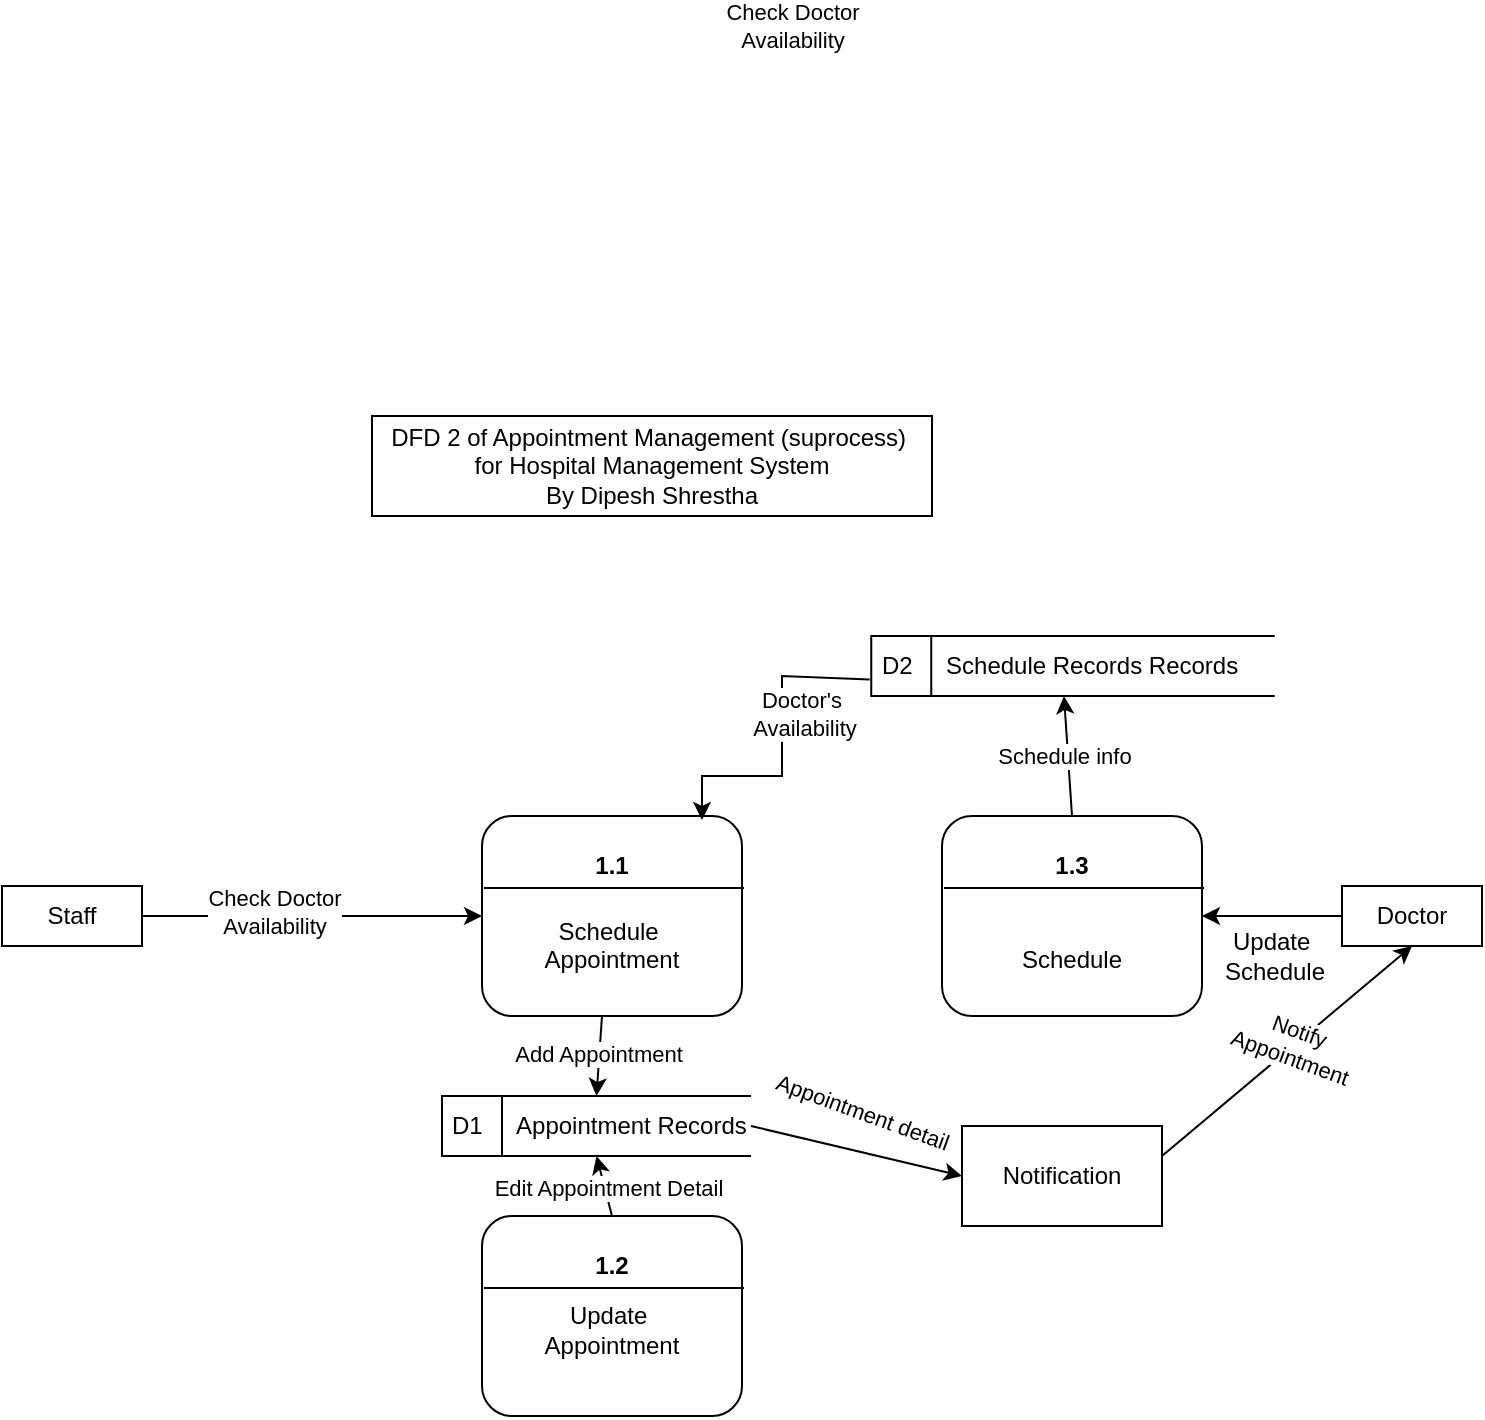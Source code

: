 <mxfile version="24.7.5">
  <diagram name="Page-1" id="kwjhAU2NfMLqYzPBk062">
    <mxGraphModel dx="802" dy="2043" grid="1" gridSize="10" guides="1" tooltips="1" connect="1" arrows="1" fold="1" page="1" pageScale="1" pageWidth="850" pageHeight="1100" math="0" shadow="0">
      <root>
        <mxCell id="0" />
        <mxCell id="1" parent="0" />
        <mxCell id="6guUgu1FzKum30mEXgTc-1" value="DFD 2 of Appointment Management (suprocess)&amp;nbsp;&lt;div&gt;for Hospital Management System&lt;div&gt;By Dipesh Shrestha&lt;/div&gt;&lt;/div&gt;" style="html=1;dashed=0;whiteSpace=wrap;" vertex="1" parent="1">
          <mxGeometry x="275" y="170" width="280" height="50" as="geometry" />
        </mxCell>
        <mxCell id="6guUgu1FzKum30mEXgTc-6" value="" style="group" vertex="1" connectable="0" parent="1">
          <mxGeometry x="330" y="370" width="131" height="100" as="geometry" />
        </mxCell>
        <mxCell id="6guUgu1FzKum30mEXgTc-7" value="&lt;div&gt;&lt;br&gt;&lt;/div&gt;&lt;div&gt;&lt;br&gt;&lt;/div&gt;Schedule&amp;nbsp;&lt;div&gt;&lt;/div&gt;&lt;div&gt;&lt;/div&gt;&lt;div&gt;Appointment&lt;/div&gt;" style="rounded=1;whiteSpace=wrap;html=1;" vertex="1" parent="6guUgu1FzKum30mEXgTc-6">
          <mxGeometry width="130" height="100" as="geometry" />
        </mxCell>
        <mxCell id="6guUgu1FzKum30mEXgTc-8" value="" style="endArrow=none;html=1;rounded=0;exitX=0;exitY=0.5;exitDx=0;exitDy=0;entryX=1;entryY=0.5;entryDx=0;entryDy=0;" edge="1" parent="6guUgu1FzKum30mEXgTc-6">
          <mxGeometry width="50" height="50" relative="1" as="geometry">
            <mxPoint x="1" y="36" as="sourcePoint" />
            <mxPoint x="131" y="36" as="targetPoint" />
          </mxGeometry>
        </mxCell>
        <mxCell id="6guUgu1FzKum30mEXgTc-9" value="&lt;b&gt;1.1&lt;/b&gt;" style="text;html=1;align=center;verticalAlign=middle;whiteSpace=wrap;rounded=0;" vertex="1" parent="6guUgu1FzKum30mEXgTc-6">
          <mxGeometry x="35" y="10" width="60" height="30" as="geometry" />
        </mxCell>
        <mxCell id="6guUgu1FzKum30mEXgTc-68" value="Staff" style="rounded=0;whiteSpace=wrap;html=1;" vertex="1" parent="1">
          <mxGeometry x="90" y="405" width="70" height="30" as="geometry" />
        </mxCell>
        <mxCell id="6guUgu1FzKum30mEXgTc-69" value="" style="endArrow=classic;html=1;rounded=0;exitX=1;exitY=0.5;exitDx=0;exitDy=0;entryX=0;entryY=0.5;entryDx=0;entryDy=0;" edge="1" parent="1" source="6guUgu1FzKum30mEXgTc-68" target="6guUgu1FzKum30mEXgTc-7">
          <mxGeometry width="50" height="50" relative="1" as="geometry">
            <mxPoint x="290" y="490" as="sourcePoint" />
            <mxPoint x="340" y="440" as="targetPoint" />
          </mxGeometry>
        </mxCell>
        <mxCell id="6guUgu1FzKum30mEXgTc-70" value="Check Doctor&lt;div&gt;Availability&lt;/div&gt;" style="edgeLabel;html=1;align=center;verticalAlign=middle;resizable=0;points=[];" vertex="1" connectable="0" parent="6guUgu1FzKum30mEXgTc-69">
          <mxGeometry x="-0.244" y="2" relative="1" as="geometry">
            <mxPoint x="1" as="offset" />
          </mxGeometry>
        </mxCell>
        <mxCell id="6guUgu1FzKum30mEXgTc-71" value="" style="group" vertex="1" connectable="0" parent="1">
          <mxGeometry x="330" y="570" width="131" height="100" as="geometry" />
        </mxCell>
        <mxCell id="6guUgu1FzKum30mEXgTc-72" value="&lt;div&gt;&lt;br&gt;&lt;/div&gt;Update&amp;nbsp;&lt;div&gt;&lt;/div&gt;&lt;div&gt;&lt;/div&gt;&lt;div&gt;Appointment&lt;/div&gt;" style="rounded=1;whiteSpace=wrap;html=1;" vertex="1" parent="6guUgu1FzKum30mEXgTc-71">
          <mxGeometry width="130" height="100" as="geometry" />
        </mxCell>
        <mxCell id="6guUgu1FzKum30mEXgTc-73" value="" style="endArrow=none;html=1;rounded=0;exitX=0;exitY=0.5;exitDx=0;exitDy=0;entryX=1;entryY=0.5;entryDx=0;entryDy=0;" edge="1" parent="6guUgu1FzKum30mEXgTc-71">
          <mxGeometry width="50" height="50" relative="1" as="geometry">
            <mxPoint x="1" y="36" as="sourcePoint" />
            <mxPoint x="131" y="36" as="targetPoint" />
          </mxGeometry>
        </mxCell>
        <mxCell id="6guUgu1FzKum30mEXgTc-74" value="&lt;b&gt;1.2&lt;/b&gt;" style="text;html=1;align=center;verticalAlign=middle;whiteSpace=wrap;rounded=0;" vertex="1" parent="6guUgu1FzKum30mEXgTc-71">
          <mxGeometry x="35" y="10" width="60" height="30" as="geometry" />
        </mxCell>
        <mxCell id="6guUgu1FzKum30mEXgTc-77" value="D1&amp;nbsp; &amp;nbsp; &amp;nbsp;Appointment Records" style="html=1;dashed=0;whiteSpace=wrap;shape=mxgraph.dfd.dataStoreID;align=left;spacingLeft=3;points=[[0,0],[0.5,0],[1,0],[0,0.5],[1,0.5],[0,1],[0.5,1],[1,1]];" vertex="1" parent="1">
          <mxGeometry x="310" y="510" width="154.5" height="30" as="geometry" />
        </mxCell>
        <mxCell id="6guUgu1FzKum30mEXgTc-78" value="" style="endArrow=classic;html=1;rounded=0;entryX=0.5;entryY=0;entryDx=0;entryDy=0;" edge="1" parent="1" target="6guUgu1FzKum30mEXgTc-77">
          <mxGeometry width="50" height="50" relative="1" as="geometry">
            <mxPoint x="390" y="470" as="sourcePoint" />
            <mxPoint x="380" y="550" as="targetPoint" />
          </mxGeometry>
        </mxCell>
        <mxCell id="6guUgu1FzKum30mEXgTc-79" value="Add Appointment" style="edgeLabel;html=1;align=center;verticalAlign=middle;resizable=0;points=[];" vertex="1" connectable="0" parent="6guUgu1FzKum30mEXgTc-78">
          <mxGeometry x="-0.048" y="-1" relative="1" as="geometry">
            <mxPoint as="offset" />
          </mxGeometry>
        </mxCell>
        <mxCell id="6guUgu1FzKum30mEXgTc-81" value="" style="endArrow=classic;html=1;rounded=0;entryX=0.5;entryY=1;entryDx=0;entryDy=0;exitX=0.5;exitY=0;exitDx=0;exitDy=0;" edge="1" parent="1" source="6guUgu1FzKum30mEXgTc-72" target="6guUgu1FzKum30mEXgTc-77">
          <mxGeometry width="50" height="50" relative="1" as="geometry">
            <mxPoint x="400" y="480" as="sourcePoint" />
            <mxPoint x="397" y="520" as="targetPoint" />
          </mxGeometry>
        </mxCell>
        <mxCell id="6guUgu1FzKum30mEXgTc-82" value="Edit Appointment Detail" style="edgeLabel;html=1;align=center;verticalAlign=middle;resizable=0;points=[];" vertex="1" connectable="0" parent="6guUgu1FzKum30mEXgTc-81">
          <mxGeometry x="-0.048" y="-1" relative="1" as="geometry">
            <mxPoint as="offset" />
          </mxGeometry>
        </mxCell>
        <mxCell id="6guUgu1FzKum30mEXgTc-83" value="" style="group" vertex="1" connectable="0" parent="1">
          <mxGeometry x="560" y="370" width="131" height="100" as="geometry" />
        </mxCell>
        <mxCell id="6guUgu1FzKum30mEXgTc-84" value="&lt;div&gt;&lt;br&gt;&lt;/div&gt;&lt;div&gt;&lt;br&gt;&lt;/div&gt;&amp;nbsp;&lt;div&gt;Schedule&lt;/div&gt;" style="rounded=1;whiteSpace=wrap;html=1;" vertex="1" parent="6guUgu1FzKum30mEXgTc-83">
          <mxGeometry width="130" height="100" as="geometry" />
        </mxCell>
        <mxCell id="6guUgu1FzKum30mEXgTc-85" value="" style="endArrow=none;html=1;rounded=0;exitX=0;exitY=0.5;exitDx=0;exitDy=0;entryX=1;entryY=0.5;entryDx=0;entryDy=0;" edge="1" parent="6guUgu1FzKum30mEXgTc-83">
          <mxGeometry width="50" height="50" relative="1" as="geometry">
            <mxPoint x="1" y="36" as="sourcePoint" />
            <mxPoint x="131" y="36" as="targetPoint" />
          </mxGeometry>
        </mxCell>
        <mxCell id="6guUgu1FzKum30mEXgTc-86" value="&lt;b&gt;1.3&lt;/b&gt;" style="text;html=1;align=center;verticalAlign=middle;whiteSpace=wrap;rounded=0;" vertex="1" parent="6guUgu1FzKum30mEXgTc-83">
          <mxGeometry x="35" y="10" width="60" height="30" as="geometry" />
        </mxCell>
        <mxCell id="6guUgu1FzKum30mEXgTc-87" value="D2&amp;nbsp; &amp;nbsp; &amp;nbsp;Schedule Records Records" style="html=1;dashed=0;whiteSpace=wrap;shape=mxgraph.dfd.dataStoreID;align=left;spacingLeft=3;points=[[0,0],[0.5,0],[1,0],[0,0.5],[1,0.5],[0,1],[0.5,1],[1,1]];" vertex="1" parent="1">
          <mxGeometry x="524.62" y="280" width="201.75" height="30" as="geometry" />
        </mxCell>
        <mxCell id="6guUgu1FzKum30mEXgTc-75" value="" style="endArrow=classic;html=1;rounded=0;exitX=-0.004;exitY=0.724;exitDx=0;exitDy=0;exitPerimeter=0;" edge="1" parent="1" source="6guUgu1FzKum30mEXgTc-87">
          <mxGeometry width="50" height="50" relative="1" as="geometry">
            <mxPoint x="520" y="350" as="sourcePoint" />
            <mxPoint x="440" y="372" as="targetPoint" />
            <Array as="points">
              <mxPoint x="480" y="300" />
              <mxPoint x="480" y="350" />
              <mxPoint x="440" y="350" />
            </Array>
          </mxGeometry>
        </mxCell>
        <mxCell id="6guUgu1FzKum30mEXgTc-76" value="Check Doctor&lt;div&gt;Availability&lt;/div&gt;" style="edgeLabel;html=1;align=center;verticalAlign=middle;resizable=0;points=[];" vertex="1" connectable="0" parent="6guUgu1FzKum30mEXgTc-75">
          <mxGeometry x="-0.244" y="2" relative="1" as="geometry">
            <mxPoint x="3" y="-340" as="offset" />
          </mxGeometry>
        </mxCell>
        <mxCell id="6guUgu1FzKum30mEXgTc-88" value="Doctor&#39;s&amp;nbsp;&lt;div&gt;Availability&lt;/div&gt;" style="edgeLabel;html=1;align=center;verticalAlign=middle;resizable=0;points=[];" vertex="1" connectable="0" parent="6guUgu1FzKum30mEXgTc-75">
          <mxGeometry x="0.03" y="-2" relative="1" as="geometry">
            <mxPoint x="13" y="-18" as="offset" />
          </mxGeometry>
        </mxCell>
        <mxCell id="6guUgu1FzKum30mEXgTc-89" value="Doctor" style="rounded=0;whiteSpace=wrap;html=1;" vertex="1" parent="1">
          <mxGeometry x="760" y="405" width="70" height="30" as="geometry" />
        </mxCell>
        <mxCell id="6guUgu1FzKum30mEXgTc-90" value="" style="endArrow=classic;html=1;rounded=0;exitX=0;exitY=0.5;exitDx=0;exitDy=0;entryX=1;entryY=0.5;entryDx=0;entryDy=0;" edge="1" parent="1" source="6guUgu1FzKum30mEXgTc-89" target="6guUgu1FzKum30mEXgTc-84">
          <mxGeometry width="50" height="50" relative="1" as="geometry">
            <mxPoint x="310" y="510" as="sourcePoint" />
            <mxPoint x="360" y="460" as="targetPoint" />
          </mxGeometry>
        </mxCell>
        <mxCell id="6guUgu1FzKum30mEXgTc-91" value="Update&amp;nbsp;&lt;div&gt;Schedule&lt;/div&gt;" style="text;html=1;align=center;verticalAlign=middle;resizable=0;points=[];autosize=1;strokeColor=none;fillColor=none;" vertex="1" parent="1">
          <mxGeometry x="691" y="420" width="70" height="40" as="geometry" />
        </mxCell>
        <mxCell id="6guUgu1FzKum30mEXgTc-93" value="" style="endArrow=classic;html=1;rounded=0;exitX=0.5;exitY=0;exitDx=0;exitDy=0;entryX=1;entryY=0.5;entryDx=0;entryDy=0;" edge="1" parent="1" source="6guUgu1FzKum30mEXgTc-84">
          <mxGeometry width="50" height="50" relative="1" as="geometry">
            <mxPoint x="691" y="310" as="sourcePoint" />
            <mxPoint x="621" y="310" as="targetPoint" />
          </mxGeometry>
        </mxCell>
        <mxCell id="6guUgu1FzKum30mEXgTc-94" value="Schedule info" style="edgeLabel;html=1;align=center;verticalAlign=middle;resizable=0;points=[];" vertex="1" connectable="0" parent="6guUgu1FzKum30mEXgTc-93">
          <mxGeometry x="0.009" y="2" relative="1" as="geometry">
            <mxPoint as="offset" />
          </mxGeometry>
        </mxCell>
        <mxCell id="6guUgu1FzKum30mEXgTc-95" value="Notification" style="html=1;dashed=0;whiteSpace=wrap;" vertex="1" parent="1">
          <mxGeometry x="570" y="525" width="100" height="50" as="geometry" />
        </mxCell>
        <mxCell id="6guUgu1FzKum30mEXgTc-96" value="" style="endArrow=classic;html=1;rounded=0;exitX=1;exitY=0.5;exitDx=0;exitDy=0;entryX=0;entryY=0.5;entryDx=0;entryDy=0;" edge="1" parent="1" source="6guUgu1FzKum30mEXgTc-77" target="6guUgu1FzKum30mEXgTc-95">
          <mxGeometry width="50" height="50" relative="1" as="geometry">
            <mxPoint x="590" y="530" as="sourcePoint" />
            <mxPoint x="640" y="480" as="targetPoint" />
          </mxGeometry>
        </mxCell>
        <mxCell id="6guUgu1FzKum30mEXgTc-97" value="Appointment detail" style="edgeLabel;html=1;align=center;verticalAlign=middle;resizable=0;points=[];rotation=20;" vertex="1" connectable="0" parent="6guUgu1FzKum30mEXgTc-96">
          <mxGeometry x="-0.223" y="7" relative="1" as="geometry">
            <mxPoint x="13" y="-10" as="offset" />
          </mxGeometry>
        </mxCell>
        <mxCell id="6guUgu1FzKum30mEXgTc-98" value="" style="endArrow=classic;html=1;rounded=0;exitX=0.896;exitY=0.079;exitDx=0;exitDy=0;exitPerimeter=0;entryX=0.5;entryY=1;entryDx=0;entryDy=0;" edge="1" parent="1" target="6guUgu1FzKum30mEXgTc-89">
          <mxGeometry width="50" height="50" relative="1" as="geometry">
            <mxPoint x="670" y="540" as="sourcePoint" />
            <mxPoint x="792" y="578" as="targetPoint" />
          </mxGeometry>
        </mxCell>
        <mxCell id="6guUgu1FzKum30mEXgTc-99" value="Notify&lt;div&gt;Appointment&lt;/div&gt;" style="edgeLabel;html=1;align=center;verticalAlign=middle;resizable=0;points=[];rotation=20;" vertex="1" connectable="0" parent="6guUgu1FzKum30mEXgTc-98">
          <mxGeometry x="-0.223" y="7" relative="1" as="geometry">
            <mxPoint x="22" y="-10" as="offset" />
          </mxGeometry>
        </mxCell>
      </root>
    </mxGraphModel>
  </diagram>
</mxfile>
